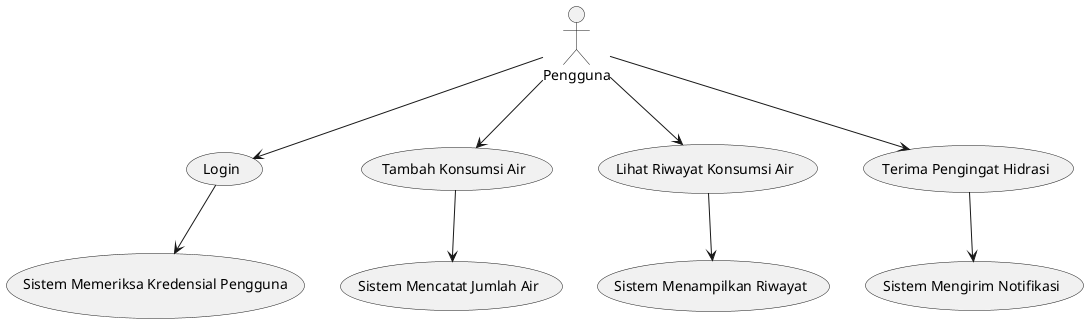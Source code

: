 @startuml
actor User as "Pengguna"

User --> (Login)
User --> (Tambah Konsumsi Air)
User --> (Lihat Riwayat Konsumsi Air)
User --> (Terima Pengingat Hidrasi)

(Login) --> (Sistem Memeriksa Kredensial Pengguna)
(Tambah Konsumsi Air) --> (Sistem Mencatat Jumlah Air)
(Lihat Riwayat Konsumsi Air) --> (Sistem Menampilkan Riwayat)
(Terima Pengingat Hidrasi) --> (Sistem Mengirim Notifikasi)

@enduml
